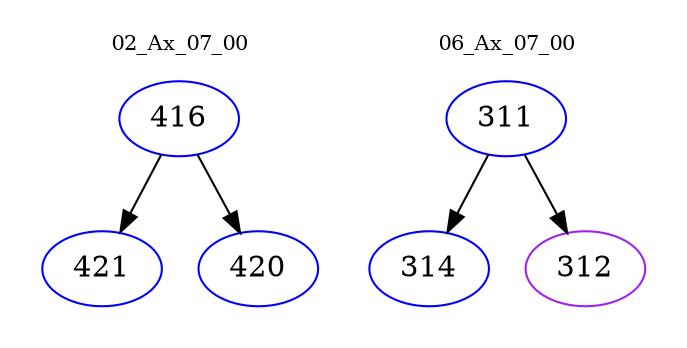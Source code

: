 digraph{
subgraph cluster_0 {
color = white
label = "02_Ax_07_00";
fontsize=10;
T0_416 [label="416", color="blue"]
T0_416 -> T0_421 [color="black"]
T0_421 [label="421", color="blue"]
T0_416 -> T0_420 [color="black"]
T0_420 [label="420", color="blue"]
}
subgraph cluster_1 {
color = white
label = "06_Ax_07_00";
fontsize=10;
T1_311 [label="311", color="blue"]
T1_311 -> T1_314 [color="black"]
T1_314 [label="314", color="blue"]
T1_311 -> T1_312 [color="black"]
T1_312 [label="312", color="purple"]
}
}
